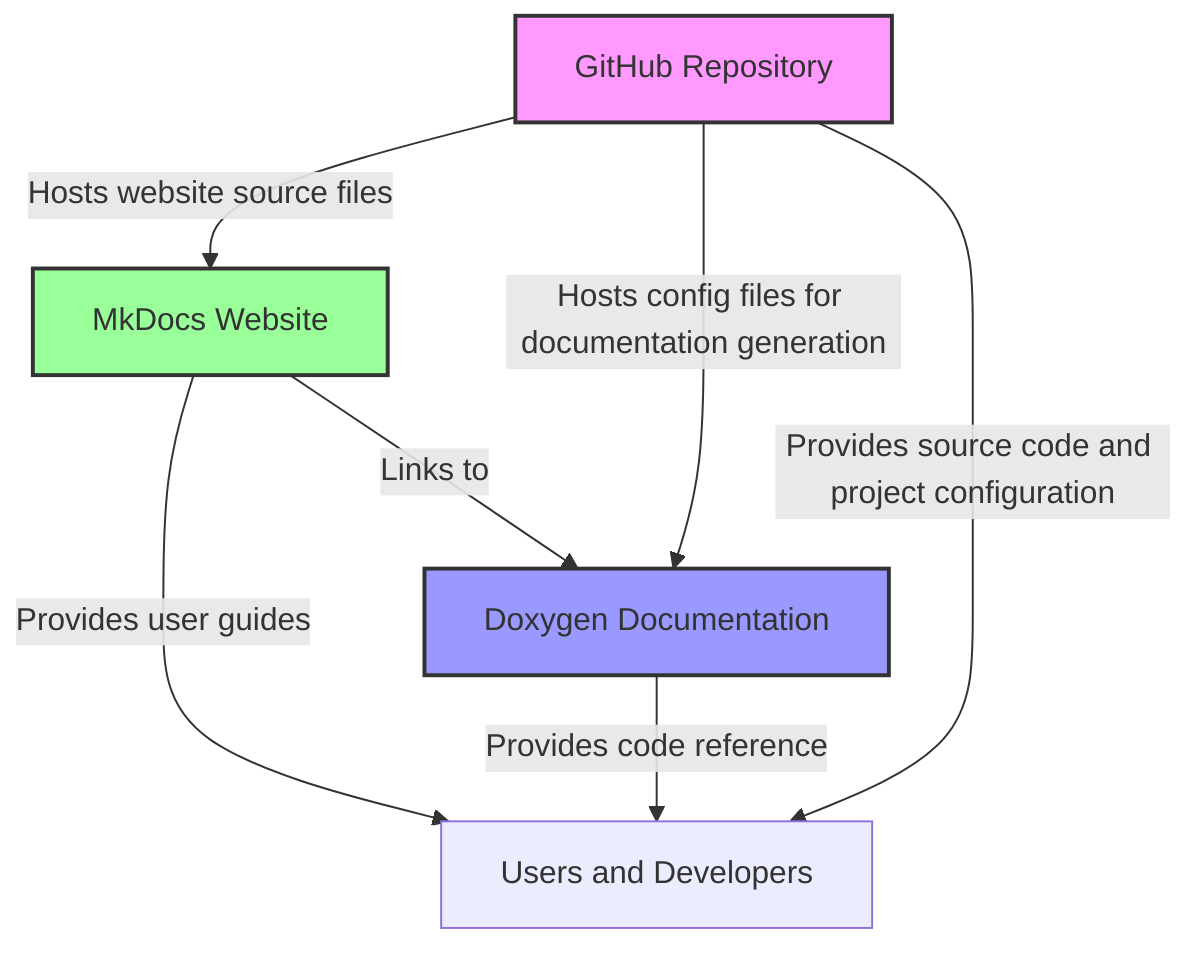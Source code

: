 graph TD
    A[GitHub Repository]
    B[MkDocs Website]
    C[Doxygen Documentation]
    U[Users and Developers]

    A -->|Hosts website source files| B
    B -->|Links to| C
    A -->|Hosts config files for documentation generation| C
    B -->|Provides user guides| U
    C -->|Provides code reference| U
    A -->|Provides source code and project configuration| U

    style A fill:#f9f,stroke:#333,stroke-width:2px
    style B fill:#9f9,stroke:#333,stroke-width:2px
    style C fill:#99f,stroke:#333,stroke-width:2px